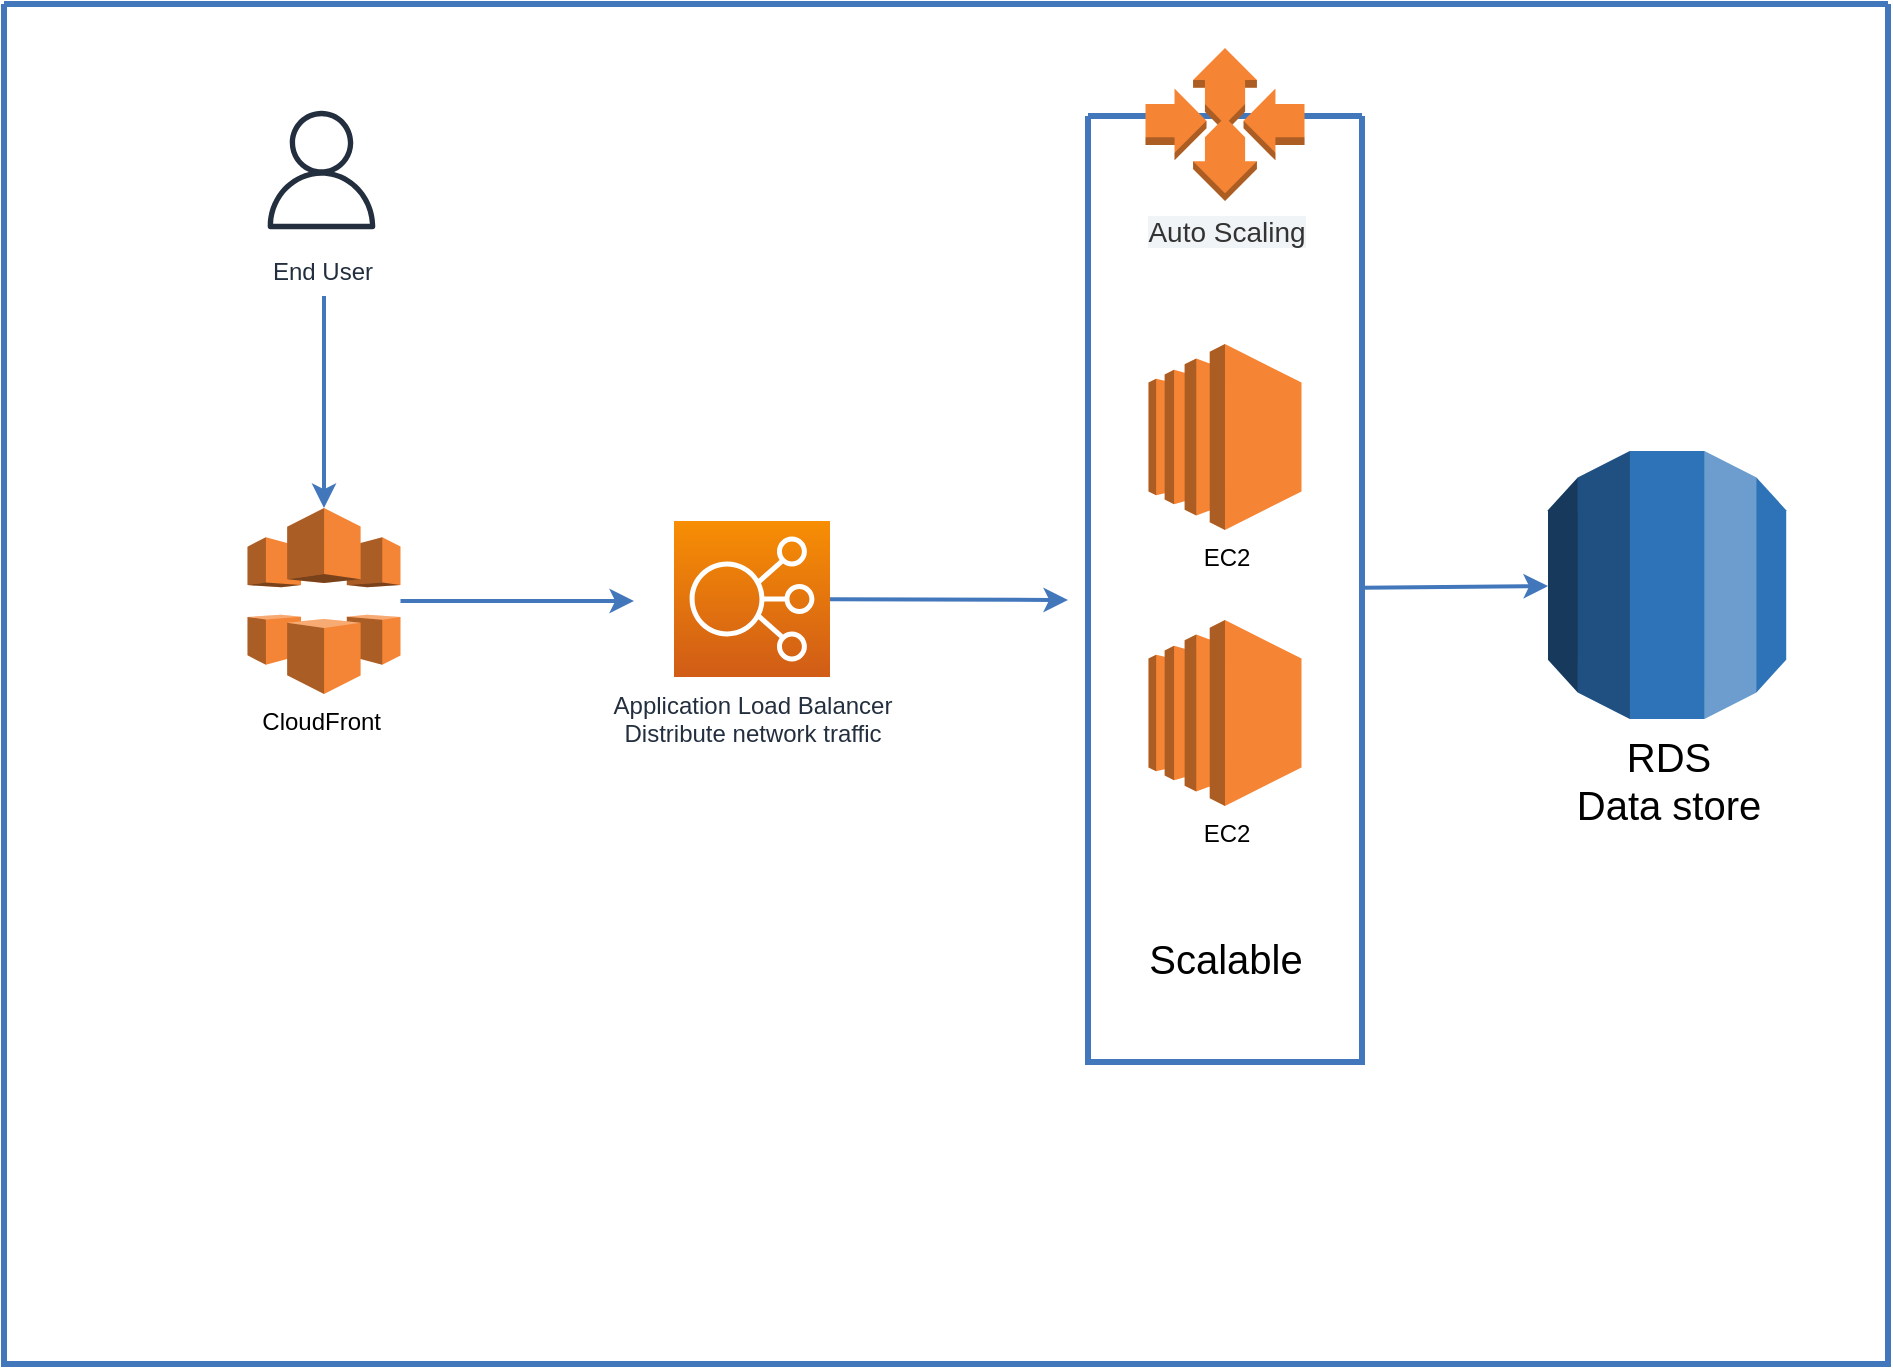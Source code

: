 <mxfile version="15.7.3" type="github">
  <diagram id="0d7cefc2-ccd6-e077-73ed-a8e48b0cddf6" name="Page-1">
    <mxGraphModel dx="1422" dy="762" grid="1" gridSize="10" guides="1" tooltips="1" connect="1" arrows="1" fold="1" page="1" pageScale="1" pageWidth="1169" pageHeight="827" background="none" math="0" shadow="0">
      <root>
        <mxCell id="0" />
        <mxCell id="1" parent="0" />
        <mxCell id="2" value="" style="swimlane;shadow=0;strokeColor=#4277BB;fillColor=#ffffff;fontColor=#4277BB;align=right;startSize=0;collapsible=0;strokeWidth=3;" parent="1" vertex="1">
          <mxGeometry x="178" y="74" width="942" height="680" as="geometry" />
        </mxCell>
        <mxCell id="104" style="rounded=0;elbow=vertical;html=1;labelBackgroundColor=#ffffff;startArrow=none;startFill=0;endArrow=classic;endFill=1;jettySize=auto;orthogonalLoop=1;strokeColor=#4277BB;strokeWidth=2;fontSize=14;fontColor=#4277BB;entryX=0.5;entryY=0;entryDx=0;entryDy=0;entryPerimeter=0;" parent="2" target="CSuMtrH3Dct_yg1dfhXP-106" edge="1">
          <mxGeometry relative="1" as="geometry">
            <mxPoint x="160" y="190" as="targetPoint" />
            <mxPoint x="160" y="146" as="sourcePoint" />
          </mxGeometry>
        </mxCell>
        <mxCell id="CSuMtrH3Dct_yg1dfhXP-108" style="edgeStyle=none;rounded=0;orthogonalLoop=1;jettySize=auto;html=1;startArrow=none;startFill=0;strokeColor=#4277BB;strokeWidth=2;" edge="1" parent="2" source="CSuMtrH3Dct_yg1dfhXP-106">
          <mxGeometry relative="1" as="geometry">
            <mxPoint x="315" y="298.5" as="targetPoint" />
          </mxGeometry>
        </mxCell>
        <mxCell id="CSuMtrH3Dct_yg1dfhXP-106" value="CloudFront&amp;nbsp;" style="outlineConnect=0;dashed=0;verticalLabelPosition=bottom;verticalAlign=top;align=center;html=1;shape=mxgraph.aws3.cloudfront;fillColor=#F58536;gradientColor=none;" vertex="1" parent="2">
          <mxGeometry x="121.75" y="252" width="76.5" height="93" as="geometry" />
        </mxCell>
        <mxCell id="CSuMtrH3Dct_yg1dfhXP-117" style="edgeStyle=none;rounded=0;orthogonalLoop=1;jettySize=auto;html=1;fontSize=20;fontColor=#000000;startArrow=none;startFill=0;strokeColor=#4277BB;strokeWidth=2;" edge="1" parent="2" source="CSuMtrH3Dct_yg1dfhXP-110">
          <mxGeometry relative="1" as="geometry">
            <mxPoint x="532" y="298" as="targetPoint" />
          </mxGeometry>
        </mxCell>
        <mxCell id="CSuMtrH3Dct_yg1dfhXP-110" value="Application Load Balancer&lt;br&gt;Distribute network traffic" style="sketch=0;points=[[0,0,0],[0.25,0,0],[0.5,0,0],[0.75,0,0],[1,0,0],[0,1,0],[0.25,1,0],[0.5,1,0],[0.75,1,0],[1,1,0],[0,0.25,0],[0,0.5,0],[0,0.75,0],[1,0.25,0],[1,0.5,0],[1,0.75,0]];outlineConnect=0;fontColor=#232F3E;gradientColor=#F78E04;gradientDirection=north;fillColor=#D05C17;strokeColor=#ffffff;dashed=0;verticalLabelPosition=bottom;verticalAlign=top;align=center;html=1;fontSize=12;fontStyle=0;aspect=fixed;shape=mxgraph.aws4.resourceIcon;resIcon=mxgraph.aws4.elastic_load_balancing;" vertex="1" parent="2">
          <mxGeometry x="335" y="258.5" width="78" height="78" as="geometry" />
        </mxCell>
        <mxCell id="CSuMtrH3Dct_yg1dfhXP-118" style="edgeStyle=none;rounded=0;orthogonalLoop=1;jettySize=auto;html=1;fontSize=20;fontColor=#000000;startArrow=none;startFill=0;strokeColor=#4277BB;strokeWidth=2;" edge="1" parent="2" source="79" target="CSuMtrH3Dct_yg1dfhXP-116">
          <mxGeometry relative="1" as="geometry" />
        </mxCell>
        <mxCell id="79" value="" style="swimlane;shadow=0;strokeColor=#4277BB;fillColor=#ffffff;fontColor=#4277BB;align=right;startSize=0;collapsible=0;strokeWidth=3;" parent="2" vertex="1">
          <mxGeometry x="542" y="56" width="137" height="473" as="geometry" />
        </mxCell>
        <mxCell id="CSuMtrH3Dct_yg1dfhXP-111" value="EC2" style="outlineConnect=0;dashed=0;verticalLabelPosition=bottom;verticalAlign=top;align=center;html=1;shape=mxgraph.aws3.ec2;fillColor=#F58534;gradientColor=none;" vertex="1" parent="79">
          <mxGeometry x="30.25" y="114" width="76.5" height="93" as="geometry" />
        </mxCell>
        <mxCell id="CSuMtrH3Dct_yg1dfhXP-112" value="EC2" style="outlineConnect=0;dashed=0;verticalLabelPosition=bottom;verticalAlign=top;align=center;html=1;shape=mxgraph.aws3.ec2;fillColor=#F58534;gradientColor=none;" vertex="1" parent="79">
          <mxGeometry x="30.25" y="252" width="76.5" height="93" as="geometry" />
        </mxCell>
        <mxCell id="CSuMtrH3Dct_yg1dfhXP-113" value="&lt;span style=&quot;color: rgb(51 , 51 , 51) ; font-family: &amp;#34;helvetica&amp;#34; , &amp;#34;arial&amp;#34; , &amp;#34;microsoft yahei&amp;#34; , &amp;#34;simsun&amp;#34; , &amp;#34;stxihei&amp;#34; , sans-serif ; font-size: 14px ; font-style: normal ; font-weight: 400 ; letter-spacing: normal ; text-indent: 0px ; text-transform: none ; word-spacing: 0px ; background-color: rgb(241 , 244 , 246) ; display: inline ; float: none&quot;&gt;Auto Scaling&lt;/span&gt;&lt;br&gt;" style="outlineConnect=0;dashed=0;verticalLabelPosition=bottom;verticalAlign=top;align=center;html=1;shape=mxgraph.aws3.auto_scaling;fillColor=#F58534;gradientColor=none;" vertex="1" parent="79">
          <mxGeometry x="28.75" y="-34" width="79.5" height="76.5" as="geometry" />
        </mxCell>
        <mxCell id="CSuMtrH3Dct_yg1dfhXP-115" value="&lt;font color=&quot;#000000&quot;&gt;&lt;span style=&quot;font-size: 20px&quot;&gt;Scalable&lt;/span&gt;&lt;/font&gt;" style="text;html=1;strokeColor=none;fillColor=none;align=center;verticalAlign=middle;whiteSpace=wrap;rounded=0;fontColor=#FFB570;" vertex="1" parent="79">
          <mxGeometry x="38.5" y="406" width="60" height="30" as="geometry" />
        </mxCell>
        <mxCell id="CSuMtrH3Dct_yg1dfhXP-116" value="RDS&lt;br&gt;Data store" style="outlineConnect=0;dashed=0;verticalLabelPosition=bottom;verticalAlign=top;align=center;html=1;shape=mxgraph.aws3.rds;fillColor=#2E73B8;gradientColor=none;fontSize=20;fontColor=#000000;" vertex="1" parent="2">
          <mxGeometry x="772" y="223.5" width="119.11" height="134" as="geometry" />
        </mxCell>
        <mxCell id="CSuMtrH3Dct_yg1dfhXP-121" value="End User" style="sketch=0;outlineConnect=0;fontColor=#232F3E;gradientColor=none;strokeColor=#232F3E;fillColor=#ffffff;dashed=0;verticalLabelPosition=bottom;verticalAlign=top;align=center;html=1;fontSize=12;fontStyle=0;aspect=fixed;shape=mxgraph.aws4.resourceIcon;resIcon=mxgraph.aws4.user;" vertex="1" parent="2">
          <mxGeometry x="121.75" y="46" width="74" height="74" as="geometry" />
        </mxCell>
      </root>
    </mxGraphModel>
  </diagram>
</mxfile>
